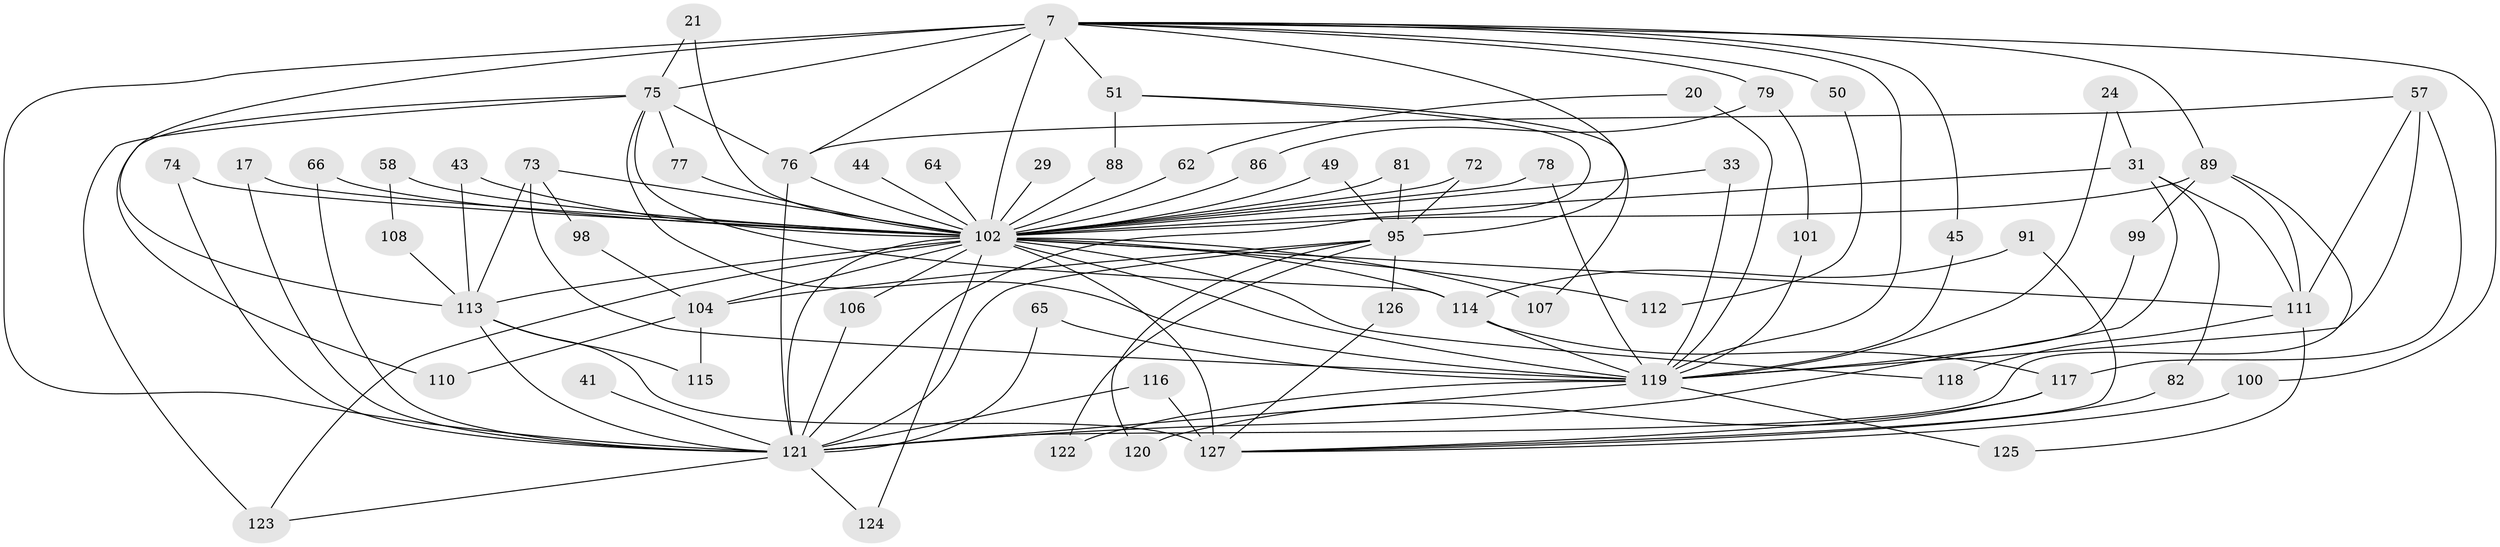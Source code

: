 // original degree distribution, {19: 0.015748031496062992, 15: 0.007874015748031496, 37: 0.007874015748031496, 22: 0.007874015748031496, 26: 0.007874015748031496, 17: 0.007874015748031496, 18: 0.007874015748031496, 20: 0.007874015748031496, 24: 0.007874015748031496, 4: 0.09448818897637795, 6: 0.023622047244094488, 3: 0.25984251968503935, 2: 0.48031496062992124, 5: 0.03937007874015748, 11: 0.015748031496062992, 7: 0.007874015748031496}
// Generated by graph-tools (version 1.1) at 2025/44/03/09/25 04:44:48]
// undirected, 63 vertices, 126 edges
graph export_dot {
graph [start="1"]
  node [color=gray90,style=filled];
  7 [super="+2+4"];
  17;
  20;
  21;
  24;
  29;
  31 [super="+14+23"];
  33;
  41;
  43;
  44;
  45;
  49;
  50;
  51 [super="+34"];
  57 [super="+37"];
  58;
  62;
  64;
  65;
  66;
  72;
  73 [super="+12"];
  74;
  75 [super="+19+40"];
  76 [super="+54"];
  77;
  78;
  79;
  81;
  82;
  86;
  88;
  89 [super="+39+13"];
  91;
  95 [super="+38+47+68+85+30"];
  98;
  99;
  100 [super="+25"];
  101;
  102 [super="+35+60+10"];
  104 [super="+96+94"];
  106 [super="+46"];
  107;
  108;
  110;
  111 [super="+105"];
  112;
  113 [super="+59+97+109"];
  114 [super="+26+27+83"];
  115;
  116;
  117 [super="+71"];
  118;
  119 [super="+92+63"];
  120;
  121 [super="+61+56+6+103"];
  122;
  123 [super="+93"];
  124;
  125;
  126;
  127 [super="+67"];
  7 -- 45;
  7 -- 50 [weight=2];
  7 -- 102 [weight=12];
  7 -- 79 [weight=2];
  7 -- 51 [weight=2];
  7 -- 76;
  7 -- 75;
  7 -- 113 [weight=3];
  7 -- 95 [weight=5];
  7 -- 121 [weight=7];
  7 -- 89 [weight=2];
  7 -- 119 [weight=9];
  7 -- 100;
  17 -- 102;
  17 -- 121;
  20 -- 62;
  20 -- 119 [weight=2];
  21 -- 102;
  21 -- 75;
  24 -- 31;
  24 -- 119;
  29 -- 102 [weight=2];
  31 -- 82;
  31 -- 102 [weight=3];
  31 -- 121;
  31 -- 111;
  33 -- 102;
  33 -- 119;
  41 -- 121 [weight=2];
  43 -- 102 [weight=2];
  43 -- 113;
  44 -- 102 [weight=2];
  45 -- 119;
  49 -- 95;
  49 -- 102;
  50 -- 112;
  51 -- 88;
  51 -- 107;
  51 -- 121;
  57 -- 117;
  57 -- 76;
  57 -- 119 [weight=3];
  57 -- 111;
  58 -- 108;
  58 -- 102 [weight=2];
  62 -- 102;
  64 -- 102 [weight=2];
  65 -- 121;
  65 -- 119;
  66 -- 102;
  66 -- 121;
  72 -- 102;
  72 -- 95;
  73 -- 98;
  73 -- 102;
  73 -- 113;
  73 -- 119;
  74 -- 102;
  74 -- 121;
  75 -- 76 [weight=2];
  75 -- 110;
  75 -- 114;
  75 -- 77;
  75 -- 119 [weight=2];
  75 -- 123;
  76 -- 102;
  76 -- 121;
  77 -- 102;
  78 -- 102;
  78 -- 119;
  79 -- 86;
  79 -- 101;
  81 -- 102;
  81 -- 95;
  82 -- 127;
  86 -- 102;
  88 -- 102;
  89 -- 99;
  89 -- 102;
  89 -- 121 [weight=2];
  89 -- 111;
  91 -- 127;
  91 -- 114;
  95 -- 104;
  95 -- 120;
  95 -- 126;
  95 -- 121 [weight=2];
  95 -- 122;
  98 -- 104;
  99 -- 119;
  100 -- 127;
  101 -- 119;
  102 -- 118;
  102 -- 123;
  102 -- 104 [weight=4];
  102 -- 107;
  102 -- 112;
  102 -- 124;
  102 -- 127 [weight=6];
  102 -- 106 [weight=2];
  102 -- 111;
  102 -- 114 [weight=5];
  102 -- 121 [weight=8];
  102 -- 119 [weight=8];
  102 -- 113;
  104 -- 115;
  104 -- 110;
  106 -- 121;
  108 -- 113;
  111 -- 118;
  111 -- 125;
  113 -- 115;
  113 -- 121 [weight=2];
  113 -- 127;
  114 -- 117;
  114 -- 119;
  116 -- 127;
  116 -- 121;
  117 -- 120;
  117 -- 127;
  119 -- 121 [weight=5];
  119 -- 122;
  119 -- 125;
  121 -- 124;
  121 -- 123;
  126 -- 127;
}
